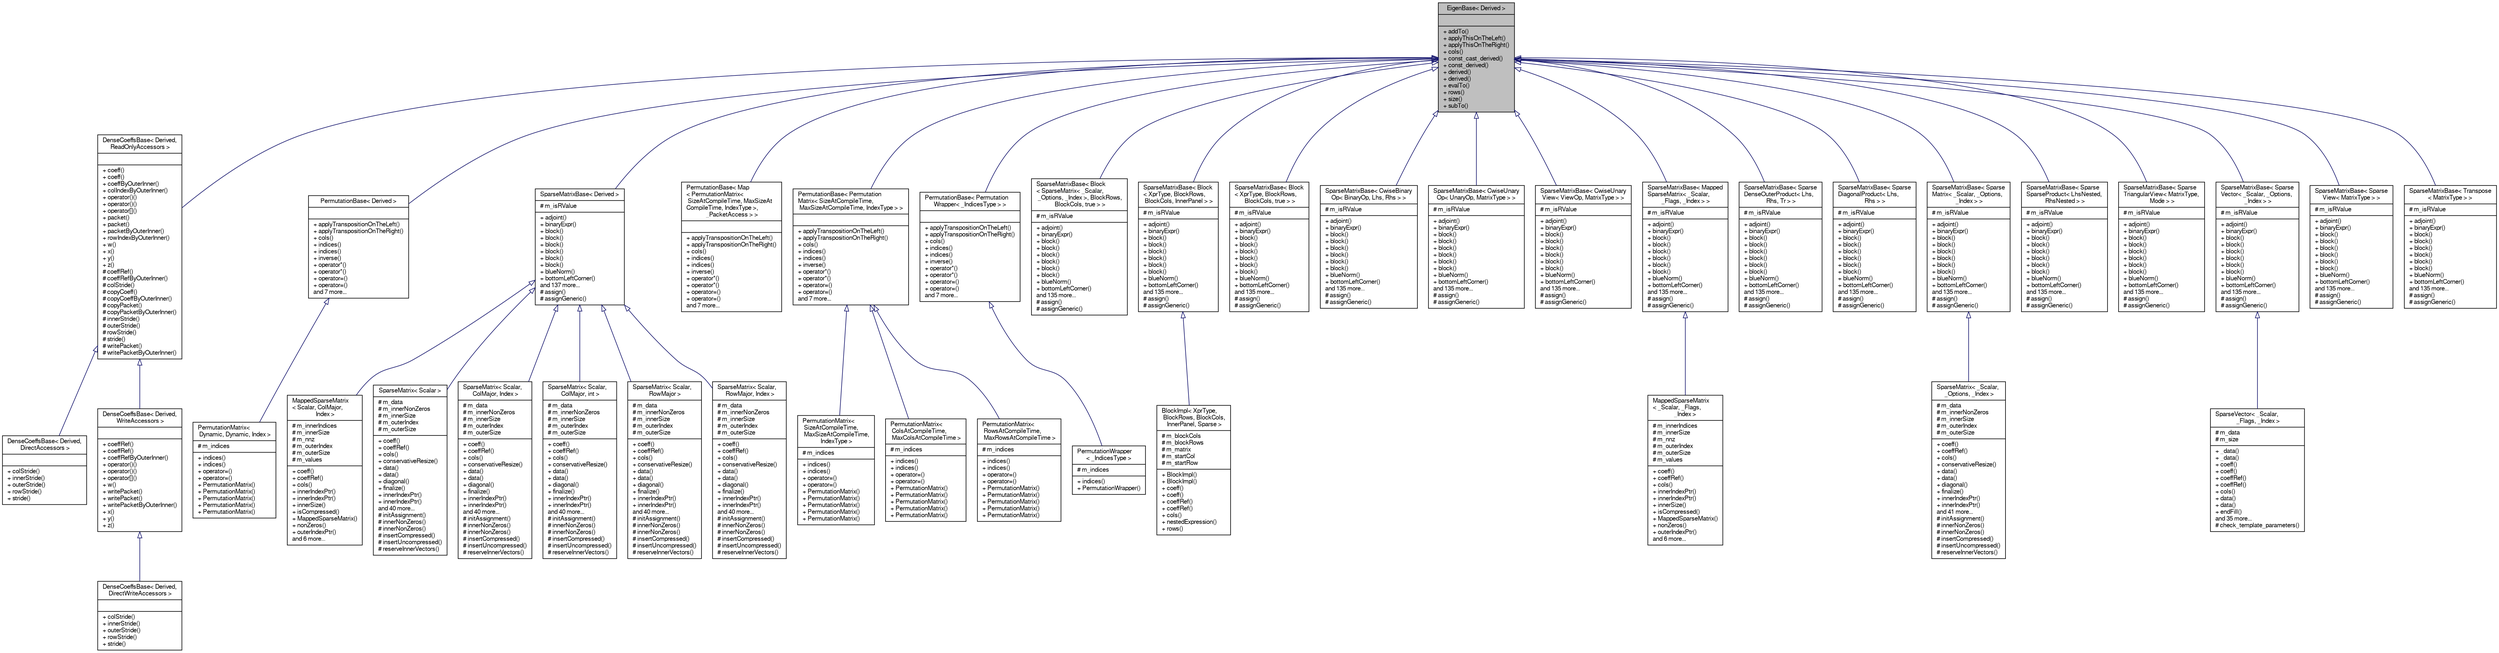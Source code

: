digraph "EigenBase&lt; Derived &gt;"
{
  edge [fontname="FreeSans",fontsize="10",labelfontname="FreeSans",labelfontsize="10"];
  node [fontname="FreeSans",fontsize="10",shape=record];
  Node1 [label="{EigenBase\< Derived \>\n||+ addTo()\l+ applyThisOnTheLeft()\l+ applyThisOnTheRight()\l+ cols()\l+ const_cast_derived()\l+ const_derived()\l+ derived()\l+ derived()\l+ evalTo()\l+ rows()\l+ size()\l+ subTo()\l}",height=0.2,width=0.4,color="black", fillcolor="grey75", style="filled" fontcolor="black"];
  Node1 -> Node2 [dir="back",color="midnightblue",fontsize="10",style="solid",arrowtail="onormal",fontname="FreeSans"];
  Node2 [label="{DenseCoeffsBase\< Derived,\l ReadOnlyAccessors \>\n||+ coeff()\l+ coeff()\l+ coeffByOuterInner()\l+ colIndexByOuterInner()\l+ operator()()\l+ operator()()\l+ operator[]()\l+ packet()\l+ packet()\l+ packetByOuterInner()\l+ rowIndexByOuterInner()\l+ w()\l+ x()\l+ y()\l+ z()\l# coeffRef()\l# coeffRefByOuterInner()\l# colStride()\l# copyCoeff()\l# copyCoeffByOuterInner()\l# copyPacket()\l# copyPacketByOuterInner()\l# innerStride()\l# outerStride()\l# rowStride()\l# stride()\l# writePacket()\l# writePacketByOuterInner()\l}",height=0.2,width=0.4,color="black", fillcolor="white", style="filled",URL="$classEigen_1_1DenseCoeffsBase_3_01Derived_00_01ReadOnlyAccessors_01_4.html",tooltip="Base class providing read-only coefficient access to matrices and arrays. "];
  Node2 -> Node3 [dir="back",color="midnightblue",fontsize="10",style="solid",arrowtail="onormal",fontname="FreeSans"];
  Node3 [label="{DenseCoeffsBase\< Derived,\l DirectAccessors \>\n||+ colStride()\l+ innerStride()\l+ outerStride()\l+ rowStride()\l+ stride()\l}",height=0.2,width=0.4,color="black", fillcolor="white", style="filled",URL="$classEigen_1_1DenseCoeffsBase_3_01Derived_00_01DirectAccessors_01_4.html",tooltip="Base class providing direct read-only coefficient access to matrices and arrays. "];
  Node2 -> Node4 [dir="back",color="midnightblue",fontsize="10",style="solid",arrowtail="onormal",fontname="FreeSans"];
  Node4 [label="{DenseCoeffsBase\< Derived,\l WriteAccessors \>\n||+ coeffRef()\l+ coeffRef()\l+ coeffRefByOuterInner()\l+ operator()()\l+ operator()()\l+ operator[]()\l+ w()\l+ writePacket()\l+ writePacket()\l+ writePacketByOuterInner()\l+ x()\l+ y()\l+ z()\l}",height=0.2,width=0.4,color="black", fillcolor="white", style="filled",URL="$classEigen_1_1DenseCoeffsBase_3_01Derived_00_01WriteAccessors_01_4.html",tooltip="Base class providing read/write coefficient access to matrices and arrays. "];
  Node4 -> Node5 [dir="back",color="midnightblue",fontsize="10",style="solid",arrowtail="onormal",fontname="FreeSans"];
  Node5 [label="{DenseCoeffsBase\< Derived,\l DirectWriteAccessors \>\n||+ colStride()\l+ innerStride()\l+ outerStride()\l+ rowStride()\l+ stride()\l}",height=0.2,width=0.4,color="black", fillcolor="white", style="filled",URL="$classEigen_1_1DenseCoeffsBase_3_01Derived_00_01DirectWriteAccessors_01_4.html",tooltip="Base class providing direct read/write coefficient access to matrices and arrays. ..."];
  Node1 -> Node6 [dir="back",color="midnightblue",fontsize="10",style="solid",arrowtail="onormal",fontname="FreeSans"];
  Node6 [label="{PermutationBase\< Derived \>\n||+ applyTranspositionOnTheLeft()\l+ applyTranspositionOnTheRight()\l+ cols()\l+ indices()\l+ indices()\l+ inverse()\l+ operator*()\l+ operator*()\l+ operator=()\l+ operator=()\land 7 more...\l}",height=0.2,width=0.4,color="black", fillcolor="white", style="filled",URL="$classEigen_1_1PermutationBase.html",tooltip="Base class for permutations. "];
  Node6 -> Node7 [dir="back",color="midnightblue",fontsize="10",style="solid",arrowtail="onormal",fontname="FreeSans"];
  Node7 [label="{PermutationMatrix\<\l Dynamic, Dynamic, Index \>\n|# m_indices\l|+ indices()\l+ indices()\l+ operator=()\l+ operator=()\l+ PermutationMatrix()\l+ PermutationMatrix()\l+ PermutationMatrix()\l+ PermutationMatrix()\l+ PermutationMatrix()\l}",height=0.2,width=0.4,color="black", fillcolor="white", style="filled",URL="$classEigen_1_1PermutationMatrix.html"];
  Node1 -> Node8 [dir="back",color="midnightblue",fontsize="10",style="solid",arrowtail="onormal",fontname="FreeSans"];
  Node8 [label="{SparseMatrixBase\< Derived \>\n|# m_isRValue\l|+ adjoint()\l+ binaryExpr()\l+ block()\l+ block()\l+ block()\l+ block()\l+ block()\l+ block()\l+ blueNorm()\l+ bottomLeftCorner()\land 137 more...\l# assign()\l# assignGeneric()\l}",height=0.2,width=0.4,color="black", fillcolor="white", style="filled",URL="$classEigen_1_1SparseMatrixBase.html",tooltip="Base class of any sparse matrices or sparse expressions. "];
  Node8 -> Node9 [dir="back",color="midnightblue",fontsize="10",style="solid",arrowtail="onormal",fontname="FreeSans"];
  Node9 [label="{MappedSparseMatrix\l\< Scalar, ColMajor,\l Index \>\n|# m_innerIndices\l# m_innerSize\l# m_nnz\l# m_outerIndex\l# m_outerSize\l# m_values\l|+ coeff()\l+ coeffRef()\l+ cols()\l+ innerIndexPtr()\l+ innerIndexPtr()\l+ innerSize()\l+ isCompressed()\l+ MappedSparseMatrix()\l+ nonZeros()\l+ outerIndexPtr()\land 6 more...\l}",height=0.2,width=0.4,color="black", fillcolor="white", style="filled",URL="$classEigen_1_1MappedSparseMatrix.html"];
  Node8 -> Node10 [dir="back",color="midnightblue",fontsize="10",style="solid",arrowtail="onormal",fontname="FreeSans"];
  Node10 [label="{SparseMatrix\< Scalar \>\n|# m_data\l# m_innerNonZeros\l# m_innerSize\l# m_outerIndex\l# m_outerSize\l|+ coeff()\l+ coeffRef()\l+ cols()\l+ conservativeResize()\l+ data()\l+ data()\l+ diagonal()\l+ finalize()\l+ innerIndexPtr()\l+ innerIndexPtr()\land 40 more...\l# initAssignment()\l# innerNonZeros()\l# innerNonZeros()\l# insertCompressed()\l# insertUncompressed()\l# reserveInnerVectors()\l}",height=0.2,width=0.4,color="black", fillcolor="white", style="filled",URL="$classEigen_1_1SparseMatrix.html"];
  Node8 -> Node11 [dir="back",color="midnightblue",fontsize="10",style="solid",arrowtail="onormal",fontname="FreeSans"];
  Node11 [label="{SparseMatrix\< Scalar,\l ColMajor, Index \>\n|# m_data\l# m_innerNonZeros\l# m_innerSize\l# m_outerIndex\l# m_outerSize\l|+ coeff()\l+ coeffRef()\l+ cols()\l+ conservativeResize()\l+ data()\l+ data()\l+ diagonal()\l+ finalize()\l+ innerIndexPtr()\l+ innerIndexPtr()\land 40 more...\l# initAssignment()\l# innerNonZeros()\l# innerNonZeros()\l# insertCompressed()\l# insertUncompressed()\l# reserveInnerVectors()\l}",height=0.2,width=0.4,color="black", fillcolor="white", style="filled",URL="$classEigen_1_1SparseMatrix.html"];
  Node8 -> Node12 [dir="back",color="midnightblue",fontsize="10",style="solid",arrowtail="onormal",fontname="FreeSans"];
  Node12 [label="{SparseMatrix\< Scalar,\l ColMajor, int \>\n|# m_data\l# m_innerNonZeros\l# m_innerSize\l# m_outerIndex\l# m_outerSize\l|+ coeff()\l+ coeffRef()\l+ cols()\l+ conservativeResize()\l+ data()\l+ data()\l+ diagonal()\l+ finalize()\l+ innerIndexPtr()\l+ innerIndexPtr()\land 40 more...\l# initAssignment()\l# innerNonZeros()\l# innerNonZeros()\l# insertCompressed()\l# insertUncompressed()\l# reserveInnerVectors()\l}",height=0.2,width=0.4,color="black", fillcolor="white", style="filled",URL="$classEigen_1_1SparseMatrix.html"];
  Node8 -> Node13 [dir="back",color="midnightblue",fontsize="10",style="solid",arrowtail="onormal",fontname="FreeSans"];
  Node13 [label="{SparseMatrix\< Scalar,\l RowMajor \>\n|# m_data\l# m_innerNonZeros\l# m_innerSize\l# m_outerIndex\l# m_outerSize\l|+ coeff()\l+ coeffRef()\l+ cols()\l+ conservativeResize()\l+ data()\l+ data()\l+ diagonal()\l+ finalize()\l+ innerIndexPtr()\l+ innerIndexPtr()\land 40 more...\l# initAssignment()\l# innerNonZeros()\l# innerNonZeros()\l# insertCompressed()\l# insertUncompressed()\l# reserveInnerVectors()\l}",height=0.2,width=0.4,color="black", fillcolor="white", style="filled",URL="$classEigen_1_1SparseMatrix.html"];
  Node8 -> Node14 [dir="back",color="midnightblue",fontsize="10",style="solid",arrowtail="onormal",fontname="FreeSans"];
  Node14 [label="{SparseMatrix\< Scalar,\l RowMajor, Index \>\n|# m_data\l# m_innerNonZeros\l# m_innerSize\l# m_outerIndex\l# m_outerSize\l|+ coeff()\l+ coeffRef()\l+ cols()\l+ conservativeResize()\l+ data()\l+ data()\l+ diagonal()\l+ finalize()\l+ innerIndexPtr()\l+ innerIndexPtr()\land 40 more...\l# initAssignment()\l# innerNonZeros()\l# innerNonZeros()\l# insertCompressed()\l# insertUncompressed()\l# reserveInnerVectors()\l}",height=0.2,width=0.4,color="black", fillcolor="white", style="filled",URL="$classEigen_1_1SparseMatrix.html"];
  Node1 -> Node15 [dir="back",color="midnightblue",fontsize="10",style="solid",arrowtail="onormal",fontname="FreeSans"];
  Node15 [label="{PermutationBase\< Map\l\< PermutationMatrix\<\l SizeAtCompileTime, MaxSizeAt\lCompileTime, IndexType \>,\l _PacketAccess \> \>\n||+ applyTranspositionOnTheLeft()\l+ applyTranspositionOnTheRight()\l+ cols()\l+ indices()\l+ indices()\l+ inverse()\l+ operator*()\l+ operator*()\l+ operator=()\l+ operator=()\land 7 more...\l}",height=0.2,width=0.4,color="black", fillcolor="white", style="filled",URL="$classEigen_1_1PermutationBase.html"];
  Node1 -> Node16 [dir="back",color="midnightblue",fontsize="10",style="solid",arrowtail="onormal",fontname="FreeSans"];
  Node16 [label="{PermutationBase\< Permutation\lMatrix\< SizeAtCompileTime,\l MaxSizeAtCompileTime, IndexType \> \>\n||+ applyTranspositionOnTheLeft()\l+ applyTranspositionOnTheRight()\l+ cols()\l+ indices()\l+ indices()\l+ inverse()\l+ operator*()\l+ operator*()\l+ operator=()\l+ operator=()\land 7 more...\l}",height=0.2,width=0.4,color="black", fillcolor="white", style="filled",URL="$classEigen_1_1PermutationBase.html"];
  Node16 -> Node17 [dir="back",color="midnightblue",fontsize="10",style="solid",arrowtail="onormal",fontname="FreeSans"];
  Node17 [label="{PermutationMatrix\<\l SizeAtCompileTime,\l MaxSizeAtCompileTime,\l IndexType \>\n|# m_indices\l|+ indices()\l+ indices()\l+ operator=()\l+ operator=()\l+ PermutationMatrix()\l+ PermutationMatrix()\l+ PermutationMatrix()\l+ PermutationMatrix()\l+ PermutationMatrix()\l}",height=0.2,width=0.4,color="black", fillcolor="white", style="filled",URL="$classEigen_1_1PermutationMatrix.html",tooltip="Permutation matrix. "];
  Node16 -> Node18 [dir="back",color="midnightblue",fontsize="10",style="solid",arrowtail="onormal",fontname="FreeSans"];
  Node18 [label="{PermutationMatrix\<\l ColsAtCompileTime,\l MaxColsAtCompileTime \>\n|# m_indices\l|+ indices()\l+ indices()\l+ operator=()\l+ operator=()\l+ PermutationMatrix()\l+ PermutationMatrix()\l+ PermutationMatrix()\l+ PermutationMatrix()\l+ PermutationMatrix()\l}",height=0.2,width=0.4,color="black", fillcolor="white", style="filled",URL="$classEigen_1_1PermutationMatrix.html"];
  Node16 -> Node19 [dir="back",color="midnightblue",fontsize="10",style="solid",arrowtail="onormal",fontname="FreeSans"];
  Node19 [label="{PermutationMatrix\<\l RowsAtCompileTime,\l MaxRowsAtCompileTime \>\n|# m_indices\l|+ indices()\l+ indices()\l+ operator=()\l+ operator=()\l+ PermutationMatrix()\l+ PermutationMatrix()\l+ PermutationMatrix()\l+ PermutationMatrix()\l+ PermutationMatrix()\l}",height=0.2,width=0.4,color="black", fillcolor="white", style="filled",URL="$classEigen_1_1PermutationMatrix.html"];
  Node1 -> Node20 [dir="back",color="midnightblue",fontsize="10",style="solid",arrowtail="onormal",fontname="FreeSans"];
  Node20 [label="{PermutationBase\< Permutation\lWrapper\< _IndicesType \> \>\n||+ applyTranspositionOnTheLeft()\l+ applyTranspositionOnTheRight()\l+ cols()\l+ indices()\l+ indices()\l+ inverse()\l+ operator*()\l+ operator*()\l+ operator=()\l+ operator=()\land 7 more...\l}",height=0.2,width=0.4,color="black", fillcolor="white", style="filled",URL="$classEigen_1_1PermutationBase.html"];
  Node20 -> Node21 [dir="back",color="midnightblue",fontsize="10",style="solid",arrowtail="onormal",fontname="FreeSans"];
  Node21 [label="{PermutationWrapper\l\< _IndicesType \>\n|# m_indices\l|+ indices()\l+ PermutationWrapper()\l}",height=0.2,width=0.4,color="black", fillcolor="white", style="filled",URL="$classEigen_1_1PermutationWrapper.html",tooltip="Class to view a vector of integers as a permutation matrix. "];
  Node1 -> Node22 [dir="back",color="midnightblue",fontsize="10",style="solid",arrowtail="onormal",fontname="FreeSans"];
  Node22 [label="{SparseMatrixBase\< Block\l\< SparseMatrix\< _Scalar,\l _Options, _Index \>, BlockRows,\l BlockCols, true \> \>\n|# m_isRValue\l|+ adjoint()\l+ binaryExpr()\l+ block()\l+ block()\l+ block()\l+ block()\l+ block()\l+ block()\l+ blueNorm()\l+ bottomLeftCorner()\land 135 more...\l# assign()\l# assignGeneric()\l}",height=0.2,width=0.4,color="black", fillcolor="white", style="filled",URL="$classEigen_1_1SparseMatrixBase.html"];
  Node1 -> Node23 [dir="back",color="midnightblue",fontsize="10",style="solid",arrowtail="onormal",fontname="FreeSans"];
  Node23 [label="{SparseMatrixBase\< Block\l\< XprType, BlockRows,\l BlockCols, InnerPanel \> \>\n|# m_isRValue\l|+ adjoint()\l+ binaryExpr()\l+ block()\l+ block()\l+ block()\l+ block()\l+ block()\l+ block()\l+ blueNorm()\l+ bottomLeftCorner()\land 135 more...\l# assign()\l# assignGeneric()\l}",height=0.2,width=0.4,color="black", fillcolor="white", style="filled",URL="$classEigen_1_1SparseMatrixBase.html"];
  Node23 -> Node24 [dir="back",color="midnightblue",fontsize="10",style="solid",arrowtail="onormal",fontname="FreeSans"];
  Node24 [label="{BlockImpl\< XprType,\l BlockRows, BlockCols,\l InnerPanel, Sparse \>\n|# m_blockCols\l# m_blockRows\l# m_matrix\l# m_startCol\l# m_startRow\l|+ BlockImpl()\l+ BlockImpl()\l+ coeff()\l+ coeff()\l+ coeffRef()\l+ coeffRef()\l+ cols()\l+ nestedExpression()\l+ rows()\l}",height=0.2,width=0.4,color="black", fillcolor="white", style="filled",URL="$classEigen_1_1BlockImpl_3_01XprType_00_01BlockRows_00_01BlockCols_00_01InnerPanel_00_01Sparse_01_4.html"];
  Node1 -> Node25 [dir="back",color="midnightblue",fontsize="10",style="solid",arrowtail="onormal",fontname="FreeSans"];
  Node25 [label="{SparseMatrixBase\< Block\l\< XprType, BlockRows,\l BlockCols, true \> \>\n|# m_isRValue\l|+ adjoint()\l+ binaryExpr()\l+ block()\l+ block()\l+ block()\l+ block()\l+ block()\l+ block()\l+ blueNorm()\l+ bottomLeftCorner()\land 135 more...\l# assign()\l# assignGeneric()\l}",height=0.2,width=0.4,color="black", fillcolor="white", style="filled",URL="$classEigen_1_1SparseMatrixBase.html"];
  Node1 -> Node26 [dir="back",color="midnightblue",fontsize="10",style="solid",arrowtail="onormal",fontname="FreeSans"];
  Node26 [label="{SparseMatrixBase\< CwiseBinary\lOp\< BinaryOp, Lhs, Rhs \> \>\n|# m_isRValue\l|+ adjoint()\l+ binaryExpr()\l+ block()\l+ block()\l+ block()\l+ block()\l+ block()\l+ block()\l+ blueNorm()\l+ bottomLeftCorner()\land 135 more...\l# assign()\l# assignGeneric()\l}",height=0.2,width=0.4,color="black", fillcolor="white", style="filled",URL="$classEigen_1_1SparseMatrixBase.html"];
  Node1 -> Node27 [dir="back",color="midnightblue",fontsize="10",style="solid",arrowtail="onormal",fontname="FreeSans"];
  Node27 [label="{SparseMatrixBase\< CwiseUnary\lOp\< UnaryOp, MatrixType \> \>\n|# m_isRValue\l|+ adjoint()\l+ binaryExpr()\l+ block()\l+ block()\l+ block()\l+ block()\l+ block()\l+ block()\l+ blueNorm()\l+ bottomLeftCorner()\land 135 more...\l# assign()\l# assignGeneric()\l}",height=0.2,width=0.4,color="black", fillcolor="white", style="filled",URL="$classEigen_1_1SparseMatrixBase.html"];
  Node1 -> Node28 [dir="back",color="midnightblue",fontsize="10",style="solid",arrowtail="onormal",fontname="FreeSans"];
  Node28 [label="{SparseMatrixBase\< CwiseUnary\lView\< ViewOp, MatrixType \> \>\n|# m_isRValue\l|+ adjoint()\l+ binaryExpr()\l+ block()\l+ block()\l+ block()\l+ block()\l+ block()\l+ block()\l+ blueNorm()\l+ bottomLeftCorner()\land 135 more...\l# assign()\l# assignGeneric()\l}",height=0.2,width=0.4,color="black", fillcolor="white", style="filled",URL="$classEigen_1_1SparseMatrixBase.html"];
  Node1 -> Node29 [dir="back",color="midnightblue",fontsize="10",style="solid",arrowtail="onormal",fontname="FreeSans"];
  Node29 [label="{SparseMatrixBase\< Mapped\lSparseMatrix\< _Scalar,\l _Flags, _Index \> \>\n|# m_isRValue\l|+ adjoint()\l+ binaryExpr()\l+ block()\l+ block()\l+ block()\l+ block()\l+ block()\l+ block()\l+ blueNorm()\l+ bottomLeftCorner()\land 135 more...\l# assign()\l# assignGeneric()\l}",height=0.2,width=0.4,color="black", fillcolor="white", style="filled",URL="$classEigen_1_1SparseMatrixBase.html"];
  Node29 -> Node30 [dir="back",color="midnightblue",fontsize="10",style="solid",arrowtail="onormal",fontname="FreeSans"];
  Node30 [label="{MappedSparseMatrix\l\< _Scalar, _Flags, \l_Index \>\n|# m_innerIndices\l# m_innerSize\l# m_nnz\l# m_outerIndex\l# m_outerSize\l# m_values\l|+ coeff()\l+ coeffRef()\l+ cols()\l+ innerIndexPtr()\l+ innerIndexPtr()\l+ innerSize()\l+ isCompressed()\l+ MappedSparseMatrix()\l+ nonZeros()\l+ outerIndexPtr()\land 6 more...\l}",height=0.2,width=0.4,color="black", fillcolor="white", style="filled",URL="$classEigen_1_1MappedSparseMatrix.html",tooltip="Sparse matrix. "];
  Node1 -> Node31 [dir="back",color="midnightblue",fontsize="10",style="solid",arrowtail="onormal",fontname="FreeSans"];
  Node31 [label="{SparseMatrixBase\< Sparse\lDenseOuterProduct\< Lhs,\l Rhs, Tr \> \>\n|# m_isRValue\l|+ adjoint()\l+ binaryExpr()\l+ block()\l+ block()\l+ block()\l+ block()\l+ block()\l+ block()\l+ blueNorm()\l+ bottomLeftCorner()\land 135 more...\l# assign()\l# assignGeneric()\l}",height=0.2,width=0.4,color="black", fillcolor="white", style="filled",URL="$classEigen_1_1SparseMatrixBase.html"];
  Node1 -> Node32 [dir="back",color="midnightblue",fontsize="10",style="solid",arrowtail="onormal",fontname="FreeSans"];
  Node32 [label="{SparseMatrixBase\< Sparse\lDiagonalProduct\< Lhs,\l Rhs \> \>\n|# m_isRValue\l|+ adjoint()\l+ binaryExpr()\l+ block()\l+ block()\l+ block()\l+ block()\l+ block()\l+ block()\l+ blueNorm()\l+ bottomLeftCorner()\land 135 more...\l# assign()\l# assignGeneric()\l}",height=0.2,width=0.4,color="black", fillcolor="white", style="filled",URL="$classEigen_1_1SparseMatrixBase.html"];
  Node1 -> Node33 [dir="back",color="midnightblue",fontsize="10",style="solid",arrowtail="onormal",fontname="FreeSans"];
  Node33 [label="{SparseMatrixBase\< Sparse\lMatrix\< _Scalar, _Options,\l _Index \> \>\n|# m_isRValue\l|+ adjoint()\l+ binaryExpr()\l+ block()\l+ block()\l+ block()\l+ block()\l+ block()\l+ block()\l+ blueNorm()\l+ bottomLeftCorner()\land 135 more...\l# assign()\l# assignGeneric()\l}",height=0.2,width=0.4,color="black", fillcolor="white", style="filled",URL="$classEigen_1_1SparseMatrixBase.html"];
  Node33 -> Node34 [dir="back",color="midnightblue",fontsize="10",style="solid",arrowtail="onormal",fontname="FreeSans"];
  Node34 [label="{SparseMatrix\< _Scalar,\l _Options, _Index \>\n|# m_data\l# m_innerNonZeros\l# m_innerSize\l# m_outerIndex\l# m_outerSize\l|+ coeff()\l+ coeffRef()\l+ cols()\l+ conservativeResize()\l+ data()\l+ data()\l+ diagonal()\l+ finalize()\l+ innerIndexPtr()\l+ innerIndexPtr()\land 41 more...\l# initAssignment()\l# innerNonZeros()\l# innerNonZeros()\l# insertCompressed()\l# insertUncompressed()\l# reserveInnerVectors()\l}",height=0.2,width=0.4,color="black", fillcolor="white", style="filled",URL="$classEigen_1_1SparseMatrix.html",tooltip="A versatible sparse matrix representation. "];
  Node1 -> Node35 [dir="back",color="midnightblue",fontsize="10",style="solid",arrowtail="onormal",fontname="FreeSans"];
  Node35 [label="{SparseMatrixBase\< Sparse\lSparseProduct\< LhsNested,\l RhsNested \> \>\n|# m_isRValue\l|+ adjoint()\l+ binaryExpr()\l+ block()\l+ block()\l+ block()\l+ block()\l+ block()\l+ block()\l+ blueNorm()\l+ bottomLeftCorner()\land 135 more...\l# assign()\l# assignGeneric()\l}",height=0.2,width=0.4,color="black", fillcolor="white", style="filled",URL="$classEigen_1_1SparseMatrixBase.html"];
  Node1 -> Node36 [dir="back",color="midnightblue",fontsize="10",style="solid",arrowtail="onormal",fontname="FreeSans"];
  Node36 [label="{SparseMatrixBase\< Sparse\lTriangularView\< MatrixType,\l Mode \> \>\n|# m_isRValue\l|+ adjoint()\l+ binaryExpr()\l+ block()\l+ block()\l+ block()\l+ block()\l+ block()\l+ block()\l+ blueNorm()\l+ bottomLeftCorner()\land 135 more...\l# assign()\l# assignGeneric()\l}",height=0.2,width=0.4,color="black", fillcolor="white", style="filled",URL="$classEigen_1_1SparseMatrixBase.html"];
  Node1 -> Node37 [dir="back",color="midnightblue",fontsize="10",style="solid",arrowtail="onormal",fontname="FreeSans"];
  Node37 [label="{SparseMatrixBase\< Sparse\lVector\< _Scalar, _Options,\l _Index \> \>\n|# m_isRValue\l|+ adjoint()\l+ binaryExpr()\l+ block()\l+ block()\l+ block()\l+ block()\l+ block()\l+ block()\l+ blueNorm()\l+ bottomLeftCorner()\land 135 more...\l# assign()\l# assignGeneric()\l}",height=0.2,width=0.4,color="black", fillcolor="white", style="filled",URL="$classEigen_1_1SparseMatrixBase.html"];
  Node37 -> Node38 [dir="back",color="midnightblue",fontsize="10",style="solid",arrowtail="onormal",fontname="FreeSans"];
  Node38 [label="{SparseVector\< _Scalar,\l _Flags, _Index \>\n|# m_data\l# m_size\l|+ _data()\l+ _data()\l+ coeff()\l+ coeff()\l+ coeffRef()\l+ coeffRef()\l+ cols()\l+ data()\l+ data()\l+ endFill()\land 35 more...\l# check_template_parameters()\l}",height=0.2,width=0.4,color="black", fillcolor="white", style="filled",URL="$classEigen_1_1SparseVector.html",tooltip="a sparse vector class "];
  Node1 -> Node39 [dir="back",color="midnightblue",fontsize="10",style="solid",arrowtail="onormal",fontname="FreeSans"];
  Node39 [label="{SparseMatrixBase\< Sparse\lView\< MatrixType \> \>\n|# m_isRValue\l|+ adjoint()\l+ binaryExpr()\l+ block()\l+ block()\l+ block()\l+ block()\l+ block()\l+ block()\l+ blueNorm()\l+ bottomLeftCorner()\land 135 more...\l# assign()\l# assignGeneric()\l}",height=0.2,width=0.4,color="black", fillcolor="white", style="filled",URL="$classEigen_1_1SparseMatrixBase.html"];
  Node1 -> Node40 [dir="back",color="midnightblue",fontsize="10",style="solid",arrowtail="onormal",fontname="FreeSans"];
  Node40 [label="{SparseMatrixBase\< Transpose\l\< MatrixType \> \>\n|# m_isRValue\l|+ adjoint()\l+ binaryExpr()\l+ block()\l+ block()\l+ block()\l+ block()\l+ block()\l+ block()\l+ blueNorm()\l+ bottomLeftCorner()\land 135 more...\l# assign()\l# assignGeneric()\l}",height=0.2,width=0.4,color="black", fillcolor="white", style="filled",URL="$classEigen_1_1SparseMatrixBase.html"];
}
